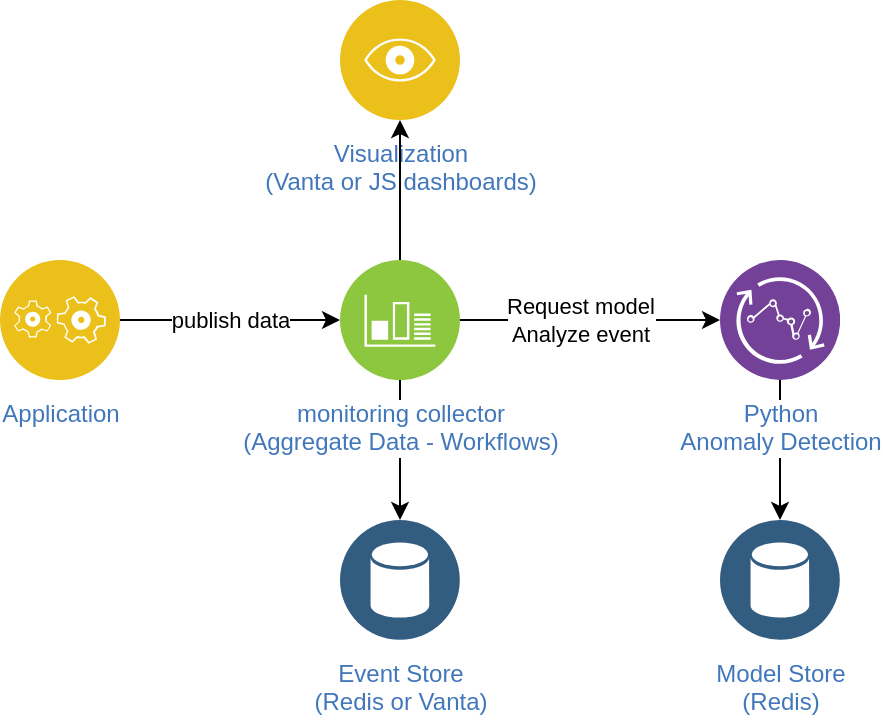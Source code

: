 <mxfile version="13.5.4" type="github">
  <diagram id="iDdyZtwjIR0mEQECsBwV" name="Page-1">
    <mxGraphModel dx="978" dy="555" grid="1" gridSize="10" guides="1" tooltips="1" connect="1" arrows="1" fold="1" page="1" pageScale="1" pageWidth="850" pageHeight="1100" math="0" shadow="0">
      <root>
        <mxCell id="0" />
        <mxCell id="1" parent="0" />
        <mxCell id="46MHbnrksHeDlsty0wYF-2" value="Visualization&lt;br&gt;(Vanta or JS dashboards)" style="aspect=fixed;perimeter=ellipsePerimeter;html=1;align=center;shadow=0;dashed=0;fontColor=#4277BB;labelBackgroundColor=#ffffff;fontSize=12;spacingTop=3;image;image=img/lib/ibm/applications/visualization.svg;" vertex="1" parent="1">
          <mxGeometry x="280" y="90" width="60" height="60" as="geometry" />
        </mxCell>
        <mxCell id="46MHbnrksHeDlsty0wYF-7" value="publish data" style="edgeStyle=orthogonalEdgeStyle;rounded=0;orthogonalLoop=1;jettySize=auto;html=1;exitX=1;exitY=0.5;exitDx=0;exitDy=0;entryX=0;entryY=0.5;entryDx=0;entryDy=0;" edge="1" parent="1" source="46MHbnrksHeDlsty0wYF-3" target="46MHbnrksHeDlsty0wYF-5">
          <mxGeometry relative="1" as="geometry" />
        </mxCell>
        <mxCell id="46MHbnrksHeDlsty0wYF-3" value="Application" style="aspect=fixed;perimeter=ellipsePerimeter;html=1;align=center;shadow=0;dashed=0;fontColor=#4277BB;labelBackgroundColor=#ffffff;fontSize=12;spacingTop=3;image;image=img/lib/ibm/applications/application_logic.svg;" vertex="1" parent="1">
          <mxGeometry x="110" y="220" width="60" height="60" as="geometry" />
        </mxCell>
        <mxCell id="46MHbnrksHeDlsty0wYF-4" value="Event Store&lt;br&gt;(Redis or Vanta)" style="aspect=fixed;perimeter=ellipsePerimeter;html=1;align=center;shadow=0;dashed=0;fontColor=#4277BB;labelBackgroundColor=#ffffff;fontSize=12;spacingTop=3;image;image=img/lib/ibm/data/data_services.svg;" vertex="1" parent="1">
          <mxGeometry x="280" y="350" width="60" height="60" as="geometry" />
        </mxCell>
        <mxCell id="46MHbnrksHeDlsty0wYF-8" style="edgeStyle=orthogonalEdgeStyle;rounded=0;orthogonalLoop=1;jettySize=auto;html=1;exitX=0.5;exitY=1;exitDx=0;exitDy=0;entryX=0.5;entryY=0;entryDx=0;entryDy=0;" edge="1" parent="1" source="46MHbnrksHeDlsty0wYF-5" target="46MHbnrksHeDlsty0wYF-4">
          <mxGeometry relative="1" as="geometry" />
        </mxCell>
        <mxCell id="46MHbnrksHeDlsty0wYF-9" style="edgeStyle=orthogonalEdgeStyle;rounded=0;orthogonalLoop=1;jettySize=auto;html=1;exitX=0.5;exitY=0;exitDx=0;exitDy=0;" edge="1" parent="1" source="46MHbnrksHeDlsty0wYF-5" target="46MHbnrksHeDlsty0wYF-2">
          <mxGeometry relative="1" as="geometry" />
        </mxCell>
        <mxCell id="46MHbnrksHeDlsty0wYF-13" style="edgeStyle=orthogonalEdgeStyle;rounded=0;orthogonalLoop=1;jettySize=auto;html=1;exitX=1;exitY=0.5;exitDx=0;exitDy=0;entryX=0;entryY=0.5;entryDx=0;entryDy=0;" edge="1" parent="1" source="46MHbnrksHeDlsty0wYF-5" target="46MHbnrksHeDlsty0wYF-10">
          <mxGeometry relative="1" as="geometry" />
        </mxCell>
        <mxCell id="46MHbnrksHeDlsty0wYF-14" value="Request model&lt;br&gt;Analyze event" style="edgeLabel;html=1;align=center;verticalAlign=middle;resizable=0;points=[];" vertex="1" connectable="0" parent="46MHbnrksHeDlsty0wYF-13">
          <mxGeometry x="-0.369" y="1" relative="1" as="geometry">
            <mxPoint x="19" y="1" as="offset" />
          </mxGeometry>
        </mxCell>
        <mxCell id="46MHbnrksHeDlsty0wYF-5" value="monitoring collector&lt;br&gt;(Aggregate Data - Workflows)" style="aspect=fixed;perimeter=ellipsePerimeter;html=1;align=center;shadow=0;dashed=0;fontColor=#4277BB;labelBackgroundColor=#ffffff;fontSize=12;spacingTop=3;image;image=img/lib/ibm/infrastructure/monitoring_logging.svg;" vertex="1" parent="1">
          <mxGeometry x="280" y="220" width="60" height="60" as="geometry" />
        </mxCell>
        <mxCell id="46MHbnrksHeDlsty0wYF-12" style="edgeStyle=orthogonalEdgeStyle;rounded=0;orthogonalLoop=1;jettySize=auto;html=1;entryX=0.5;entryY=0;entryDx=0;entryDy=0;" edge="1" parent="1" source="46MHbnrksHeDlsty0wYF-10" target="46MHbnrksHeDlsty0wYF-11">
          <mxGeometry relative="1" as="geometry" />
        </mxCell>
        <mxCell id="46MHbnrksHeDlsty0wYF-10" value="Python&lt;br&gt;Anomaly Detection" style="aspect=fixed;perimeter=ellipsePerimeter;html=1;align=center;shadow=0;dashed=0;fontColor=#4277BB;labelBackgroundColor=#ffffff;fontSize=12;spacingTop=3;image;image=img/lib/ibm/analytics/streaming_computing.svg;" vertex="1" parent="1">
          <mxGeometry x="470" y="220" width="60" height="60" as="geometry" />
        </mxCell>
        <mxCell id="46MHbnrksHeDlsty0wYF-11" value="Model Store&lt;br&gt;(Redis)" style="aspect=fixed;perimeter=ellipsePerimeter;html=1;align=center;shadow=0;dashed=0;fontColor=#4277BB;labelBackgroundColor=#ffffff;fontSize=12;spacingTop=3;image;image=img/lib/ibm/data/data_services.svg;" vertex="1" parent="1">
          <mxGeometry x="470" y="350" width="60" height="60" as="geometry" />
        </mxCell>
      </root>
    </mxGraphModel>
  </diagram>
</mxfile>
